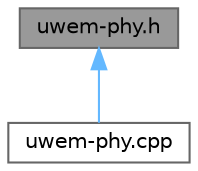 digraph "uwem-phy.h"
{
 // LATEX_PDF_SIZE
  bgcolor="transparent";
  edge [fontname=Helvetica,fontsize=10,labelfontname=Helvetica,labelfontsize=10];
  node [fontname=Helvetica,fontsize=10,shape=box,height=0.2,width=0.4];
  Node1 [id="Node000001",label="uwem-phy.h",height=0.2,width=0.4,color="gray40", fillcolor="grey60", style="filled", fontcolor="black",tooltip="Definition of UwEm class."];
  Node1 -> Node2 [id="edge1_Node000001_Node000002",dir="back",color="steelblue1",style="solid",tooltip=" "];
  Node2 [id="Node000002",label="uwem-phy.cpp",height=0.2,width=0.4,color="grey40", fillcolor="white", style="filled",URL="$uwem-phy_8cpp.html",tooltip="Implementation of UwElectroMagnetic class."];
}

